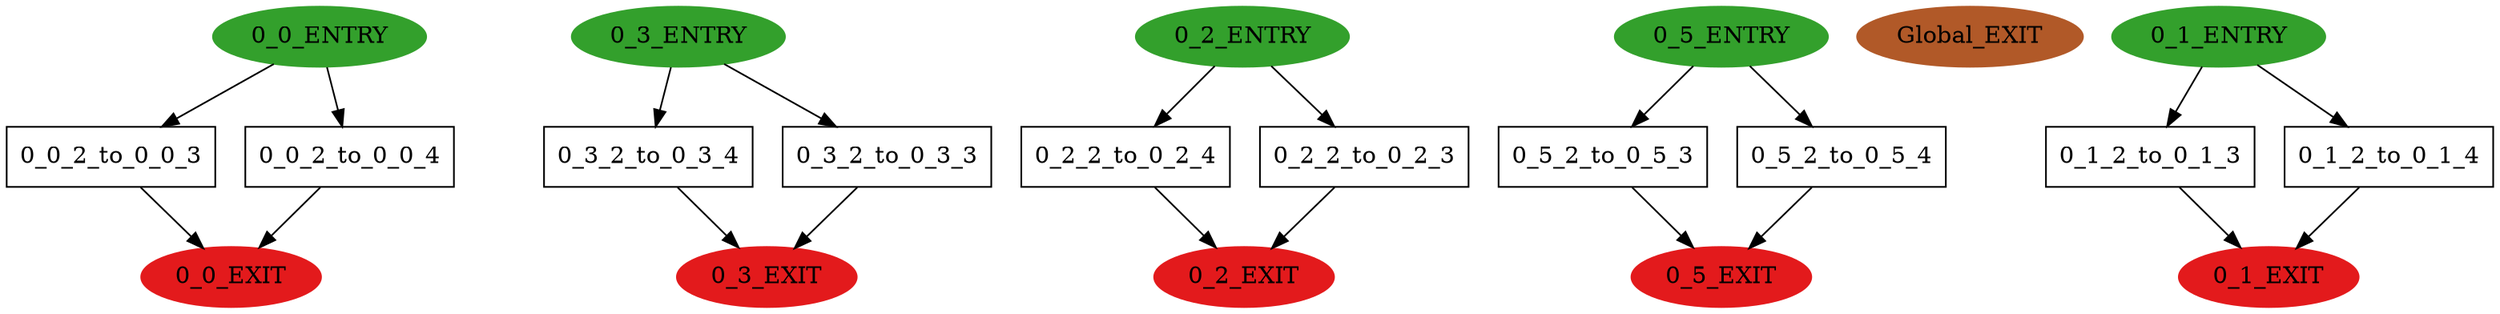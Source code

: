 digraph model { 
compound=true; 
node  [style="filled", colorscheme="paired12"];  "0_0_EXIT" [shape=ellipse, color=6, style=filled];
  "0_3_EXIT" [shape=ellipse, color=6, style=filled];
  "0_2_ENTRY" [shape=ellipse, color=4, style=filled];
  "0_5_EXIT" [shape=ellipse, color=6, style=filled];
  "0_5_ENTRY" [shape=ellipse, color=4, style=filled];
  "0_0_ENTRY" [shape=ellipse, color=4, style=filled];
  "0_2_EXIT" [shape=ellipse, color=6, style=filled];
  "Global_EXIT" [shape=ellipse, color=12, style=filled];
  "0_1_ENTRY" [shape=ellipse, color=4, style=filled];
  "0_3_ENTRY" [shape=ellipse, color=4, style=filled];
  "0_1_EXIT" [shape=ellipse, color=6, style=filled];
  "0_3_2_to_0_3_4" [shape=box, style=""];
  "0_3_2_to_0_3_4" [label="0_3_2_to_0_3_4\n"];
  "0_3_2_to_0_3_3" [shape=box, style=""];
  "0_3_2_to_0_3_3" [label="0_3_2_to_0_3_3\n"];
  "0_2_2_to_0_2_4" [shape=box, style=""];
  "0_2_2_to_0_2_4" [label="0_2_2_to_0_2_4\n"];
  "0_2_2_to_0_2_3" [shape=box, style=""];
  "0_2_2_to_0_2_3" [label="0_2_2_to_0_2_3\n"];
  "0_5_2_to_0_5_3" [shape=box, style=""];
  "0_5_2_to_0_5_3" [label="0_5_2_to_0_5_3\n"];
  "0_5_2_to_0_5_4" [shape=box, style=""];
  "0_5_2_to_0_5_4" [label="0_5_2_to_0_5_4\n"];
  "0_1_2_to_0_1_3" [shape=box, style=""];
  "0_1_2_to_0_1_3" [label="0_1_2_to_0_1_3\n"];
  "0_1_2_to_0_1_4" [shape=box, style=""];
  "0_1_2_to_0_1_4" [label="0_1_2_to_0_1_4\n"];
  "0_0_2_to_0_0_3" [shape=box, style=""];
  "0_0_2_to_0_0_3" [label="0_0_2_to_0_0_3\n"];
  "0_0_2_to_0_0_4" [shape=box, style=""];
  "0_0_2_to_0_0_4" [label="0_0_2_to_0_0_4\n"];
  "0_3_ENTRY" -> "0_3_2_to_0_3_4" [label="", arrowhead="normal"];
  "0_3_2_to_0_3_3" -> "0_3_EXIT" [label="", arrowhead="normal"];
  "0_3_2_to_0_3_4" -> "0_3_EXIT" [label="", arrowhead="normal"];
  "0_5_2_to_0_5_3" -> "0_5_EXIT" [label="", arrowhead="normal"];
  "0_0_ENTRY" -> "0_0_2_to_0_0_3" [label="", arrowhead="normal"];
  "0_2_2_to_0_2_4" -> "0_2_EXIT" [label="", arrowhead="normal"];
  "0_2_2_to_0_2_3" -> "0_2_EXIT" [label="", arrowhead="normal"];
  "0_5_ENTRY" -> "0_5_2_to_0_5_4" [label="", arrowhead="normal"];
  "0_2_ENTRY" -> "0_2_2_to_0_2_3" [label="", arrowhead="normal"];
  "0_2_ENTRY" -> "0_2_2_to_0_2_4" [label="", arrowhead="normal"];
  "0_5_2_to_0_5_4" -> "0_5_EXIT" [label="", arrowhead="normal"];
  "0_1_ENTRY" -> "0_1_2_to_0_1_4" [label="", arrowhead="normal"];
  "0_0_2_to_0_0_4" -> "0_0_EXIT" [label="", arrowhead="normal"];
  "0_3_ENTRY" -> "0_3_2_to_0_3_3" [label="", arrowhead="normal"];
  "0_1_2_to_0_1_4" -> "0_1_EXIT" [label="", arrowhead="normal"];
  "0_1_2_to_0_1_3" -> "0_1_EXIT" [label="", arrowhead="normal"];
  "0_0_ENTRY" -> "0_0_2_to_0_0_4" [label="", arrowhead="normal"];
  "0_1_ENTRY" -> "0_1_2_to_0_1_3" [label="", arrowhead="normal"];
  "0_5_ENTRY" -> "0_5_2_to_0_5_3" [label="", arrowhead="normal"];
  "0_0_2_to_0_0_3" -> "0_0_EXIT" [label="", arrowhead="normal"];
}
